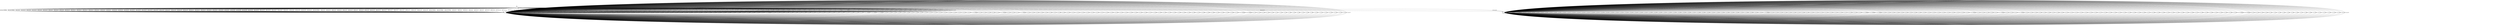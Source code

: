 digraph T {
s0 [label="s0", shape=doublecircle];
s1 [label="s1"];
s2 [label="s2", shape=doublecircle];
s0 -> s0 [label="ai1_ce1"];
s0 -> s1 [label="usr1_ai1_VoidReply"];
s0 -> s1 [label="usr1_ai2_VoidReply"];
s0 -> s1 [label="usr1_ai3_re1"];
s0 -> s1 [label="usr1_ai3_re2"];
s0 -> s1 [label="usr1_ai3_re3"];
s0 -> s1 [label="usr1_ai3_re4"];
s0 -> s1 [label="usr1_ai3_re5"];
s0 -> s1 [label="usr1_ai3_re6"];
s0 -> s1 [label="usr1_ai3_re7"];
s0 -> s1 [label="usr1_ai3_re8"];
s0 -> s1 [label="usr1_ai3_re9"];
s0 -> s1 [label="usr1_ai3_re10"];
s0 -> s1 [label="usr1_ai3_re11"];
s0 -> s1 [label="usr1_ai3_re12"];
s0 -> s1 [label="usr1_ai3_re13"];
s0 -> s1 [label="usr1_ai3_re14"];
s0 -> s1 [label="usr1_ai3_re15"];
s0 -> s1 [label="usr1_ai3_re16"];
s0 -> s1 [label="usr1_ai3_re17"];
s0 -> s1 [label="usr1_ai3_re18"];
s0 -> s1 [label="usr1_ai3_re19"];
s0 -> s1 [label="usr1_ai3_re20"];
s0 -> s1 [label="usr1_ai3_re21"];
s0 -> s1 [label="usr1_ai3_re22"];
s0 -> s1 [label="usr1_ai3_re23"];
s0 -> s1 [label="usr1_ai3_re24"];
s0 -> s1 [label="usr1_ai3_re25"];
s0 -> s1 [label="usr1_ai3_re26"];
s0 -> s1 [label="usr1_ai3_re27"];
s0 -> s1 [label="usr1_ai3_re28"];
s0 -> s1 [label="usr1_ai3_re29"];
s0 -> s1 [label="usr1_ai3_re30"];
s0 -> s1 [label="usr1_ai3_re31"];
s0 -> s1 [label="usr1_ai3_re32"];
s0 -> s1 [label="usr1_ai3_re33"];
s0 -> s1 [label="usr1_ai3_re34"];
s0 -> s1 [label="usr1_ai3_re35"];
s0 -> s1 [label="usr1_ai3_re36"];
s0 -> s1 [label="usr1_ai3_re37"];
s0 -> s1 [label="usr1_ai3_re38"];
s0 -> s1 [label="usr1_ai3_re39"];
s0 -> s1 [label="usr1_ai3_re40"];
s0 -> s1 [label="usr1_ai3_re41"];
s0 -> s1 [label="usr1_ai3_re42"];
s0 -> s1 [label="usr1_ai3_re43"];
s0 -> s1 [label="usr1_ai3_re44"];
s0 -> s1 [label="usr1_ai3_re45"];
s0 -> s1 [label="usr1_ai3_re46"];
s0 -> s1 [label="usr1_ai3_re47"];
s0 -> s1 [label="usr1_ai3_re48"];
s0 -> s1 [label="usr1_ai3_re49"];
s0 -> s1 [label="usr1_ai3_re50"];
s0 -> s1 [label="usr1_ai3_re51"];
s0 -> s1 [label="usr1_ai3_VoidReply"];
s0 -> s1 [label="usr2_ai1_re1"];
s0 -> s1 [label="usr2_ai1_re2"];
s0 -> s1 [label="usr2_ai1_re3"];
s0 -> s1 [label="usr2_ai1_re4"];
s0 -> s1 [label="usr2_ai1_re5"];
s0 -> s1 [label="usr2_ai1_re6"];
s0 -> s1 [label="usr2_ai1_re7"];
s0 -> s1 [label="usr2_ai1_re8"];
s0 -> s1 [label="usr2_ai1_re9"];
s0 -> s1 [label="usr2_ai1_re10"];
s0 -> s2 [label="usr2_ai1_re11"];
s0 -> s1 [label="usr2_ai1_re12"];
s0 -> s1 [label="usr2_ai1_re13"];
s0 -> s1 [label="usr2_ai1_re14"];
s0 -> s1 [label="usr2_ai1_re15"];
s0 -> s1 [label="usr2_ai1_re16"];
s0 -> s1 [label="usr2_ai1_re17"];
s0 -> s1 [label="usr2_ai1_re18"];
s0 -> s1 [label="usr2_ai1_re19"];
s0 -> s1 [label="usr2_ai1_re20"];
s0 -> s1 [label="usr2_ai1_VoidReply"];
s0 -> s1 [label="usr2_ai2_VoidReply"];
s0 -> s1 [label="usr2_ai3_VoidReply"];
s0 -> s1 [label="usr2_ai3_re1"];
s0 -> s1 [label="usr2_ai3_re2"];
s0 -> s2 [label="usr2_ai3_re3"];
s0 -> s1 [label="usr2_ai3_re4"];
s0 -> s1 [label="usr2_ai3_re5"];
s0 -> s1 [label="usr2_ai3_re6"];
s0 -> s1 [label="usr2_ai3_re7"];
s0 -> s1 [label="usr2_ai3_re8"];
s0 -> s1 [label="usr2_ai3_re9"];
s0 -> s1 [label="usr2_ai3_re10"];
s0 -> s1 [label="usr2_ai3_re11"];
s0 -> s1 [label="usr2_ai3_re12"];
s0 -> s1 [label="usr2_ai3_re13"];
s0 -> s1 [label="usr2_ai3_re14"];
s0 -> s1 [label="usr2_ai3_re15"];
s0 -> s1 [label="usr2_ai3_re16"];
s0 -> s1 [label="usr2_ai3_re17"];
s0 -> s1 [label="usr2_ai3_re18"];
s0 -> s1 [label="usr2_ai3_re19"];
s0 -> s1 [label="usr2_ai4_VoidReply"];
s0 -> s1 [label="usr3_ai1_re1"];
s0 -> s1 [label="usr3_ai1_re2"];
s0 -> s1 [label="usr3_ai1_re3"];
s0 -> s1 [label="usr3_ai1_re4"];
s0 -> s1 [label="usr3_ai1_re5"];
s0 -> s1 [label="usr3_ai1_VoidReply"];
s0 -> s1 [label="usr4_ai1_re1"];
s0 -> s1 [label="usr5_ai1_re1"];
s0 -> s1 [label="usr5_ai1_re2"];
s0 -> s1 [label="usr5_ai1_VoidReply"];
s0 -> s1 [label="usr5_ai2_re1"];
s0 -> s1 [label="usr5_ai2_re2"];
s0 -> s1 [label="usr5_ai2_re3"];
s0 -> s1 [label="usr5_ai2_re4"];
s0 -> s1 [label="usr5_ai2_re5"];
s0 -> s1 [label="usr5_ai2_re6"];
s0 -> s1 [label="usr5_ai2_re7"];
s0 -> s1 [label="usr5_ai2_re8"];
s0 -> s1 [label="usr5_ai2_re9"];
s0 -> s1 [label="usr5_ai2_re10"];
s0 -> s1 [label="usr5_ai2_re11"];
s0 -> s1 [label="usr5_ai2_re12"];
s0 -> s1 [label="usr5_ai2_re13"];
s0 -> s1 [label="usr5_ai2_re14"];
s0 -> s1 [label="usr5_ai2_re15"];
s0 -> s1 [label="usr5_ai2_re16"];
s0 -> s1 [label="usr5_ai2_re17"];
s0 -> s1 [label="usr5_ai2_re18"];
s0 -> s1 [label="usr5_ai2_re19"];
s0 -> s1 [label="usr5_ai2_re20"];
s0 -> s1 [label="usr5_ai2_re21"];
s0 -> s1 [label="usr5_ai2_re22"];
s0 -> s1 [label="usr5_ai2_re23"];
s0 -> s1 [label="usr5_ai2_re24"];
s0 -> s1 [label="usr5_ai2_re25"];
s0 -> s1 [label="usr5_ai2_re26"];
s0 -> s1 [label="usr5_ai2_re27"];
s0 -> s1 [label="usr5_ai2_re28"];
s0 -> s1 [label="usr5_ai2_re29"];
s0 -> s1 [label="usr5_ai2_re30"];
s0 -> s1 [label="usr5_ai2_re31"];
s0 -> s1 [label="usr5_ai2_re32"];
s0 -> s1 [label="usr5_ai2_re33"];
s0 -> s1 [label="usr5_ai2_re34"];
s0 -> s1 [label="usr5_ai2_re35"];
s0 -> s1 [label="usr5_ai2_re36"];
s0 -> s1 [label="usr5_ai2_re37"];
s0 -> s1 [label="usr5_ai2_re38"];
s0 -> s1 [label="usr5_ai2_re39"];
s0 -> s1 [label="usr5_ai2_re40"];
s0 -> s1 [label="usr5_ai2_re41"];
s0 -> s1 [label="usr5_ai2_re42"];
s0 -> s1 [label="usr5_ai2_re43"];
s0 -> s1 [label="usr5_ai2_re44"];
s0 -> s1 [label="usr5_ai2_re45"];
s0 -> s1 [label="usr5_ai2_VoidReply"];
s0 -> s1 [label="usr5_ai3_VoidReply"];
s0 -> s1 [label="usr6_ai1_re1"];
s0 -> s1 [label="usr6_ai1_re2"];
s0 -> s1 [label="usr6_ai1_re3"];
s0 -> s1 [label="usr6_ai1_re4"];
s0 -> s1 [label="usr6_ai1_re5"];
s0 -> s1 [label="usr7_ai1_re1"];
s0 -> s1 [label="usr7_ai1_re2"];
s0 -> s1 [label="usr7_ai1_re3"];
s0 -> s1 [label="usr7_ai1_re4"];
s0 -> s1 [label="usr7_ai1_re5"];
s0 -> s1 [label="usr7_ai1_re6"];
s0 -> s1 [label="usr7_ai1_re7"];
s0 -> s1 [label="usr7_ai1_re8"];
s0 -> s1 [label="usr7_ai1_re9"];
s0 -> s1 [label="usr7_ai1_re10"];
s0 -> s1 [label="usr7_ai1_re11"];
s0 -> s1 [label="usr7_ai1_re12"];
s0 -> s1 [label="usr7_ai1_re13"];
s0 -> s1 [label="usr7_ai1_re14"];
s0 -> s1 [label="usr7_ai1_re15"];
s0 -> s1 [label="usr7_ai2_re1"];
s0 -> s1 [label="usr7_ai2_re2"];
s1 -> s1 [label="ai1_ce1"];
s1 -> s1 [label="usr1_ai1_VoidReply"];
s1 -> s1 [label="usr1_ai2_VoidReply"];
s1 -> s1 [label="usr1_ai3_re1"];
s1 -> s1 [label="usr1_ai3_re2"];
s1 -> s1 [label="usr1_ai3_re3"];
s1 -> s1 [label="usr1_ai3_re4"];
s1 -> s1 [label="usr1_ai3_re5"];
s1 -> s1 [label="usr1_ai3_re6"];
s1 -> s1 [label="usr1_ai3_re7"];
s1 -> s1 [label="usr1_ai3_re8"];
s1 -> s1 [label="usr1_ai3_re9"];
s1 -> s1 [label="usr1_ai3_re10"];
s1 -> s1 [label="usr1_ai3_re11"];
s1 -> s1 [label="usr1_ai3_re12"];
s1 -> s1 [label="usr1_ai3_re13"];
s1 -> s1 [label="usr1_ai3_re14"];
s1 -> s1 [label="usr1_ai3_re15"];
s1 -> s1 [label="usr1_ai3_re16"];
s1 -> s1 [label="usr1_ai3_re17"];
s1 -> s1 [label="usr1_ai3_re18"];
s1 -> s1 [label="usr1_ai3_re19"];
s1 -> s1 [label="usr1_ai3_re20"];
s1 -> s1 [label="usr1_ai3_re21"];
s1 -> s1 [label="usr1_ai3_re22"];
s1 -> s1 [label="usr1_ai3_re23"];
s1 -> s1 [label="usr1_ai3_re24"];
s1 -> s1 [label="usr1_ai3_re25"];
s1 -> s1 [label="usr1_ai3_re26"];
s1 -> s1 [label="usr1_ai3_re27"];
s1 -> s1 [label="usr1_ai3_re28"];
s1 -> s1 [label="usr1_ai3_re29"];
s1 -> s1 [label="usr1_ai3_re30"];
s1 -> s1 [label="usr1_ai3_re31"];
s1 -> s1 [label="usr1_ai3_re32"];
s1 -> s1 [label="usr1_ai3_re33"];
s1 -> s1 [label="usr1_ai3_re34"];
s1 -> s1 [label="usr1_ai3_re35"];
s1 -> s1 [label="usr1_ai3_re36"];
s1 -> s1 [label="usr1_ai3_re37"];
s1 -> s1 [label="usr1_ai3_re38"];
s1 -> s1 [label="usr1_ai3_re39"];
s1 -> s1 [label="usr1_ai3_re40"];
s1 -> s1 [label="usr1_ai3_re41"];
s1 -> s1 [label="usr1_ai3_re42"];
s1 -> s1 [label="usr1_ai3_re43"];
s1 -> s1 [label="usr1_ai3_re44"];
s1 -> s1 [label="usr1_ai3_re45"];
s1 -> s1 [label="usr1_ai3_re46"];
s1 -> s1 [label="usr1_ai3_re47"];
s1 -> s1 [label="usr1_ai3_re48"];
s1 -> s1 [label="usr1_ai3_re49"];
s1 -> s1 [label="usr1_ai3_re50"];
s1 -> s1 [label="usr1_ai3_re51"];
s1 -> s1 [label="usr1_ai3_VoidReply"];
s1 -> s1 [label="usr2_ai1_re1"];
s1 -> s1 [label="usr2_ai1_re2"];
s1 -> s1 [label="usr2_ai1_re3"];
s1 -> s1 [label="usr2_ai1_re4"];
s1 -> s1 [label="usr2_ai1_re5"];
s1 -> s1 [label="usr2_ai1_re6"];
s1 -> s1 [label="usr2_ai1_re7"];
s1 -> s1 [label="usr2_ai1_re8"];
s1 -> s1 [label="usr2_ai1_re9"];
s1 -> s1 [label="usr2_ai1_re10"];
s1 -> s1 [label="usr2_ai1_re11"];
s1 -> s1 [label="usr2_ai1_re12"];
s1 -> s1 [label="usr2_ai1_re13"];
s1 -> s1 [label="usr2_ai1_re14"];
s1 -> s1 [label="usr2_ai1_re15"];
s1 -> s1 [label="usr2_ai1_re16"];
s1 -> s1 [label="usr2_ai1_re17"];
s1 -> s1 [label="usr2_ai1_re18"];
s1 -> s1 [label="usr2_ai1_re19"];
s1 -> s1 [label="usr2_ai1_re20"];
s1 -> s1 [label="usr2_ai1_VoidReply"];
s1 -> s1 [label="usr2_ai2_VoidReply"];
s1 -> s1 [label="usr2_ai3_VoidReply"];
s1 -> s1 [label="usr2_ai3_re1"];
s1 -> s1 [label="usr2_ai3_re2"];
s1 -> s1 [label="usr2_ai3_re3"];
s1 -> s1 [label="usr2_ai3_re4"];
s1 -> s1 [label="usr2_ai3_re5"];
s1 -> s1 [label="usr2_ai3_re6"];
s1 -> s1 [label="usr2_ai3_re7"];
s1 -> s1 [label="usr2_ai3_re8"];
s1 -> s1 [label="usr2_ai3_re9"];
s1 -> s1 [label="usr2_ai3_re10"];
s1 -> s1 [label="usr2_ai3_re11"];
s1 -> s1 [label="usr2_ai3_re12"];
s1 -> s1 [label="usr2_ai3_re13"];
s1 -> s1 [label="usr2_ai3_re14"];
s1 -> s1 [label="usr2_ai3_re15"];
s1 -> s1 [label="usr2_ai3_re16"];
s1 -> s1 [label="usr2_ai3_re17"];
s1 -> s1 [label="usr2_ai3_re18"];
s1 -> s1 [label="usr2_ai3_re19"];
s1 -> s1 [label="usr2_ai4_VoidReply"];
s1 -> s1 [label="usr3_ai1_re1"];
s1 -> s1 [label="usr3_ai1_re2"];
s1 -> s1 [label="usr3_ai1_re3"];
s1 -> s1 [label="usr3_ai1_re4"];
s1 -> s1 [label="usr3_ai1_re5"];
s1 -> s1 [label="usr3_ai1_VoidReply"];
s1 -> s1 [label="usr4_ai1_re1"];
s1 -> s1 [label="usr5_ai1_re1"];
s1 -> s1 [label="usr5_ai1_re2"];
s1 -> s1 [label="usr5_ai1_VoidReply"];
s1 -> s1 [label="usr5_ai2_re1"];
s1 -> s1 [label="usr5_ai2_re2"];
s1 -> s1 [label="usr5_ai2_re3"];
s1 -> s1 [label="usr5_ai2_re4"];
s1 -> s1 [label="usr5_ai2_re5"];
s1 -> s1 [label="usr5_ai2_re6"];
s1 -> s1 [label="usr5_ai2_re7"];
s1 -> s1 [label="usr5_ai2_re8"];
s1 -> s1 [label="usr5_ai2_re9"];
s1 -> s1 [label="usr5_ai2_re10"];
s1 -> s1 [label="usr5_ai2_re11"];
s1 -> s1 [label="usr5_ai2_re12"];
s1 -> s1 [label="usr5_ai2_re13"];
s1 -> s1 [label="usr5_ai2_re14"];
s1 -> s1 [label="usr5_ai2_re15"];
s1 -> s1 [label="usr5_ai2_re16"];
s1 -> s1 [label="usr5_ai2_re17"];
s1 -> s1 [label="usr5_ai2_re18"];
s1 -> s1 [label="usr5_ai2_re19"];
s1 -> s1 [label="usr5_ai2_re20"];
s1 -> s1 [label="usr5_ai2_re21"];
s1 -> s1 [label="usr5_ai2_re22"];
s1 -> s1 [label="usr5_ai2_re23"];
s1 -> s1 [label="usr5_ai2_re24"];
s1 -> s1 [label="usr5_ai2_re25"];
s1 -> s1 [label="usr5_ai2_re26"];
s1 -> s1 [label="usr5_ai2_re27"];
s1 -> s1 [label="usr5_ai2_re28"];
s1 -> s1 [label="usr5_ai2_re29"];
s1 -> s1 [label="usr5_ai2_re30"];
s1 -> s1 [label="usr5_ai2_re31"];
s1 -> s1 [label="usr5_ai2_re32"];
s1 -> s1 [label="usr5_ai2_re33"];
s1 -> s1 [label="usr5_ai2_re34"];
s1 -> s1 [label="usr5_ai2_re35"];
s1 -> s1 [label="usr5_ai2_re36"];
s1 -> s1 [label="usr5_ai2_re37"];
s1 -> s1 [label="usr5_ai2_re38"];
s1 -> s1 [label="usr5_ai2_re39"];
s1 -> s1 [label="usr5_ai2_re40"];
s1 -> s1 [label="usr5_ai2_re41"];
s1 -> s1 [label="usr5_ai2_re42"];
s1 -> s1 [label="usr5_ai2_re43"];
s1 -> s1 [label="usr5_ai2_re44"];
s1 -> s1 [label="usr5_ai2_re45"];
s1 -> s1 [label="usr5_ai2_VoidReply"];
s1 -> s1 [label="usr5_ai3_VoidReply"];
s1 -> s1 [label="usr6_ai1_re1"];
s1 -> s1 [label="usr6_ai1_re2"];
s1 -> s1 [label="usr6_ai1_re3"];
s1 -> s1 [label="usr6_ai1_re4"];
s1 -> s1 [label="usr6_ai1_re5"];
s1 -> s1 [label="usr7_ai1_re1"];
s1 -> s1 [label="usr7_ai1_re2"];
s1 -> s1 [label="usr7_ai1_re3"];
s1 -> s1 [label="usr7_ai1_re4"];
s1 -> s1 [label="usr7_ai1_re5"];
s1 -> s1 [label="usr7_ai1_re6"];
s1 -> s1 [label="usr7_ai1_re7"];
s1 -> s1 [label="usr7_ai1_re8"];
s1 -> s1 [label="usr7_ai1_re9"];
s1 -> s1 [label="usr7_ai1_re10"];
s1 -> s1 [label="usr7_ai1_re11"];
s1 -> s1 [label="usr7_ai1_re12"];
s1 -> s1 [label="usr7_ai1_re13"];
s1 -> s1 [label="usr7_ai1_re14"];
s1 -> s1 [label="usr7_ai1_re15"];
s1 -> s1 [label="usr7_ai2_re1"];
s1 -> s1 [label="usr7_ai2_re2"];
s2 -> s2 [label="ai1_ce1"];
s2 -> s2 [label="usr1_ai1_VoidReply"];
s2 -> s2 [label="usr1_ai2_VoidReply"];
s2 -> s2 [label="usr1_ai3_re1"];
s2 -> s2 [label="usr1_ai3_re2"];
s2 -> s2 [label="usr1_ai3_re3"];
s2 -> s2 [label="usr1_ai3_re4"];
s2 -> s2 [label="usr1_ai3_re5"];
s2 -> s2 [label="usr1_ai3_re6"];
s2 -> s2 [label="usr1_ai3_re7"];
s2 -> s2 [label="usr1_ai3_re8"];
s2 -> s2 [label="usr1_ai3_re9"];
s2 -> s2 [label="usr1_ai3_re10"];
s2 -> s2 [label="usr1_ai3_re11"];
s2 -> s2 [label="usr1_ai3_re12"];
s2 -> s2 [label="usr1_ai3_re13"];
s2 -> s2 [label="usr1_ai3_re14"];
s2 -> s2 [label="usr1_ai3_re15"];
s2 -> s2 [label="usr1_ai3_re16"];
s2 -> s2 [label="usr1_ai3_re17"];
s2 -> s2 [label="usr1_ai3_re18"];
s2 -> s2 [label="usr1_ai3_re19"];
s2 -> s2 [label="usr1_ai3_re20"];
s2 -> s2 [label="usr1_ai3_re21"];
s2 -> s2 [label="usr1_ai3_re22"];
s2 -> s2 [label="usr1_ai3_re23"];
s2 -> s2 [label="usr1_ai3_re24"];
s2 -> s2 [label="usr1_ai3_re25"];
s2 -> s2 [label="usr1_ai3_re26"];
s2 -> s2 [label="usr1_ai3_re27"];
s2 -> s2 [label="usr1_ai3_re28"];
s2 -> s2 [label="usr1_ai3_re29"];
s2 -> s2 [label="usr1_ai3_re30"];
s2 -> s2 [label="usr1_ai3_re31"];
s2 -> s2 [label="usr1_ai3_re32"];
s2 -> s2 [label="usr1_ai3_re33"];
s2 -> s2 [label="usr1_ai3_re34"];
s2 -> s2 [label="usr1_ai3_re35"];
s2 -> s2 [label="usr1_ai3_re36"];
s2 -> s2 [label="usr1_ai3_re37"];
s2 -> s2 [label="usr1_ai3_re38"];
s2 -> s2 [label="usr1_ai3_re39"];
s2 -> s2 [label="usr1_ai3_re40"];
s2 -> s2 [label="usr1_ai3_re41"];
s2 -> s2 [label="usr1_ai3_re42"];
s2 -> s2 [label="usr1_ai3_re43"];
s2 -> s2 [label="usr1_ai3_re44"];
s2 -> s2 [label="usr1_ai3_re45"];
s2 -> s2 [label="usr1_ai3_re46"];
s2 -> s2 [label="usr1_ai3_re47"];
s2 -> s2 [label="usr1_ai3_re48"];
s2 -> s2 [label="usr1_ai3_re49"];
s2 -> s2 [label="usr1_ai3_re50"];
s2 -> s2 [label="usr1_ai3_re51"];
s2 -> s2 [label="usr1_ai3_VoidReply"];
s2 -> s2 [label="usr2_ai1_re1"];
s2 -> s2 [label="usr2_ai1_re2"];
s2 -> s2 [label="usr2_ai1_re3"];
s2 -> s2 [label="usr2_ai1_re4"];
s2 -> s2 [label="usr2_ai1_re5"];
s2 -> s2 [label="usr2_ai1_re6"];
s2 -> s2 [label="usr2_ai1_re7"];
s2 -> s2 [label="usr2_ai1_re8"];
s2 -> s2 [label="usr2_ai1_re9"];
s2 -> s2 [label="usr2_ai1_re10"];
s2 -> s2 [label="usr2_ai1_re11"];
s2 -> s2 [label="usr2_ai1_re12"];
s2 -> s2 [label="usr2_ai1_re13"];
s2 -> s2 [label="usr2_ai1_re14"];
s2 -> s2 [label="usr2_ai1_re15"];
s2 -> s2 [label="usr2_ai1_re16"];
s2 -> s2 [label="usr2_ai1_re17"];
s2 -> s2 [label="usr2_ai1_re18"];
s2 -> s2 [label="usr2_ai1_re19"];
s2 -> s2 [label="usr2_ai1_re20"];
s2 -> s2 [label="usr2_ai1_VoidReply"];
s2 -> s2 [label="usr2_ai2_VoidReply"];
s2 -> s2 [label="usr2_ai3_VoidReply"];
s2 -> s2 [label="usr2_ai3_re1"];
s2 -> s2 [label="usr2_ai3_re2"];
s2 -> s2 [label="usr2_ai3_re3"];
s2 -> s2 [label="usr2_ai3_re4"];
s2 -> s2 [label="usr2_ai3_re5"];
s2 -> s2 [label="usr2_ai3_re6"];
s2 -> s2 [label="usr2_ai3_re7"];
s2 -> s2 [label="usr2_ai3_re8"];
s2 -> s2 [label="usr2_ai3_re9"];
s2 -> s2 [label="usr2_ai3_re10"];
s2 -> s2 [label="usr2_ai3_re11"];
s2 -> s2 [label="usr2_ai3_re12"];
s2 -> s2 [label="usr2_ai3_re13"];
s2 -> s2 [label="usr2_ai3_re14"];
s2 -> s2 [label="usr2_ai3_re15"];
s2 -> s2 [label="usr2_ai3_re16"];
s2 -> s2 [label="usr2_ai3_re17"];
s2 -> s2 [label="usr2_ai3_re18"];
s2 -> s2 [label="usr2_ai3_re19"];
s2 -> s2 [label="usr2_ai4_VoidReply"];
s2 -> s2 [label="usr3_ai1_re1"];
s2 -> s2 [label="usr3_ai1_re2"];
s2 -> s2 [label="usr3_ai1_re3"];
s2 -> s2 [label="usr3_ai1_re4"];
s2 -> s2 [label="usr3_ai1_re5"];
s2 -> s2 [label="usr3_ai1_VoidReply"];
s2 -> s2 [label="usr4_ai1_re1"];
s2 -> s2 [label="usr5_ai1_re1"];
s2 -> s2 [label="usr5_ai1_re2"];
s2 -> s2 [label="usr5_ai1_VoidReply"];
s2 -> s2 [label="usr5_ai2_re1"];
s2 -> s2 [label="usr5_ai2_re2"];
s2 -> s2 [label="usr5_ai2_re3"];
s2 -> s2 [label="usr5_ai2_re4"];
s2 -> s2 [label="usr5_ai2_re5"];
s2 -> s2 [label="usr5_ai2_re6"];
s2 -> s2 [label="usr5_ai2_re7"];
s2 -> s2 [label="usr5_ai2_re8"];
s2 -> s2 [label="usr5_ai2_re9"];
s2 -> s2 [label="usr5_ai2_re10"];
s2 -> s2 [label="usr5_ai2_re11"];
s2 -> s2 [label="usr5_ai2_re12"];
s2 -> s2 [label="usr5_ai2_re13"];
s2 -> s2 [label="usr5_ai2_re14"];
s2 -> s2 [label="usr5_ai2_re15"];
s2 -> s2 [label="usr5_ai2_re16"];
s2 -> s2 [label="usr5_ai2_re17"];
s2 -> s2 [label="usr5_ai2_re18"];
s2 -> s2 [label="usr5_ai2_re19"];
s2 -> s2 [label="usr5_ai2_re20"];
s2 -> s2 [label="usr5_ai2_re21"];
s2 -> s2 [label="usr5_ai2_re22"];
s2 -> s2 [label="usr5_ai2_re23"];
s2 -> s2 [label="usr5_ai2_re24"];
s2 -> s2 [label="usr5_ai2_re25"];
s2 -> s2 [label="usr5_ai2_re26"];
s2 -> s2 [label="usr5_ai2_re27"];
s2 -> s2 [label="usr5_ai2_re28"];
s2 -> s2 [label="usr5_ai2_re29"];
s2 -> s2 [label="usr5_ai2_re30"];
s2 -> s2 [label="usr5_ai2_re31"];
s2 -> s2 [label="usr5_ai2_re32"];
s2 -> s2 [label="usr5_ai2_re33"];
s2 -> s2 [label="usr5_ai2_re34"];
s2 -> s2 [label="usr5_ai2_re35"];
s2 -> s2 [label="usr5_ai2_re36"];
s2 -> s2 [label="usr5_ai2_re37"];
s2 -> s2 [label="usr5_ai2_re38"];
s2 -> s2 [label="usr5_ai2_re39"];
s2 -> s2 [label="usr5_ai2_re40"];
s2 -> s2 [label="usr5_ai2_re41"];
s2 -> s2 [label="usr5_ai2_re42"];
s2 -> s2 [label="usr5_ai2_re43"];
s2 -> s2 [label="usr5_ai2_re44"];
s2 -> s2 [label="usr5_ai2_re45"];
s2 -> s2 [label="usr5_ai2_VoidReply"];
s2 -> s2 [label="usr5_ai3_VoidReply"];
s2 -> s2 [label="usr6_ai1_re1"];
s2 -> s2 [label="usr6_ai1_re2"];
s2 -> s2 [label="usr6_ai1_re3"];
s2 -> s2 [label="usr6_ai1_re4"];
s2 -> s2 [label="usr6_ai1_re5"];
s2 -> s2 [label="usr7_ai1_re1"];
s2 -> s2 [label="usr7_ai1_re2"];
s2 -> s2 [label="usr7_ai1_re3"];
s2 -> s2 [label="usr7_ai1_re4"];
s2 -> s2 [label="usr7_ai1_re5"];
s2 -> s2 [label="usr7_ai1_re6"];
s2 -> s2 [label="usr7_ai1_re7"];
s2 -> s2 [label="usr7_ai1_re8"];
s2 -> s2 [label="usr7_ai1_re9"];
s2 -> s2 [label="usr7_ai1_re10"];
s2 -> s2 [label="usr7_ai1_re11"];
s2 -> s2 [label="usr7_ai1_re12"];
s2 -> s2 [label="usr7_ai1_re13"];
s2 -> s2 [label="usr7_ai1_re14"];
s2 -> s2 [label="usr7_ai1_re15"];
s2 -> s2 [label="usr7_ai2_re1"];
s2 -> s2 [label="usr7_ai2_re2"];
__start0 [shape=none, label=""];
__start0 -> s0 [label=""];
}
